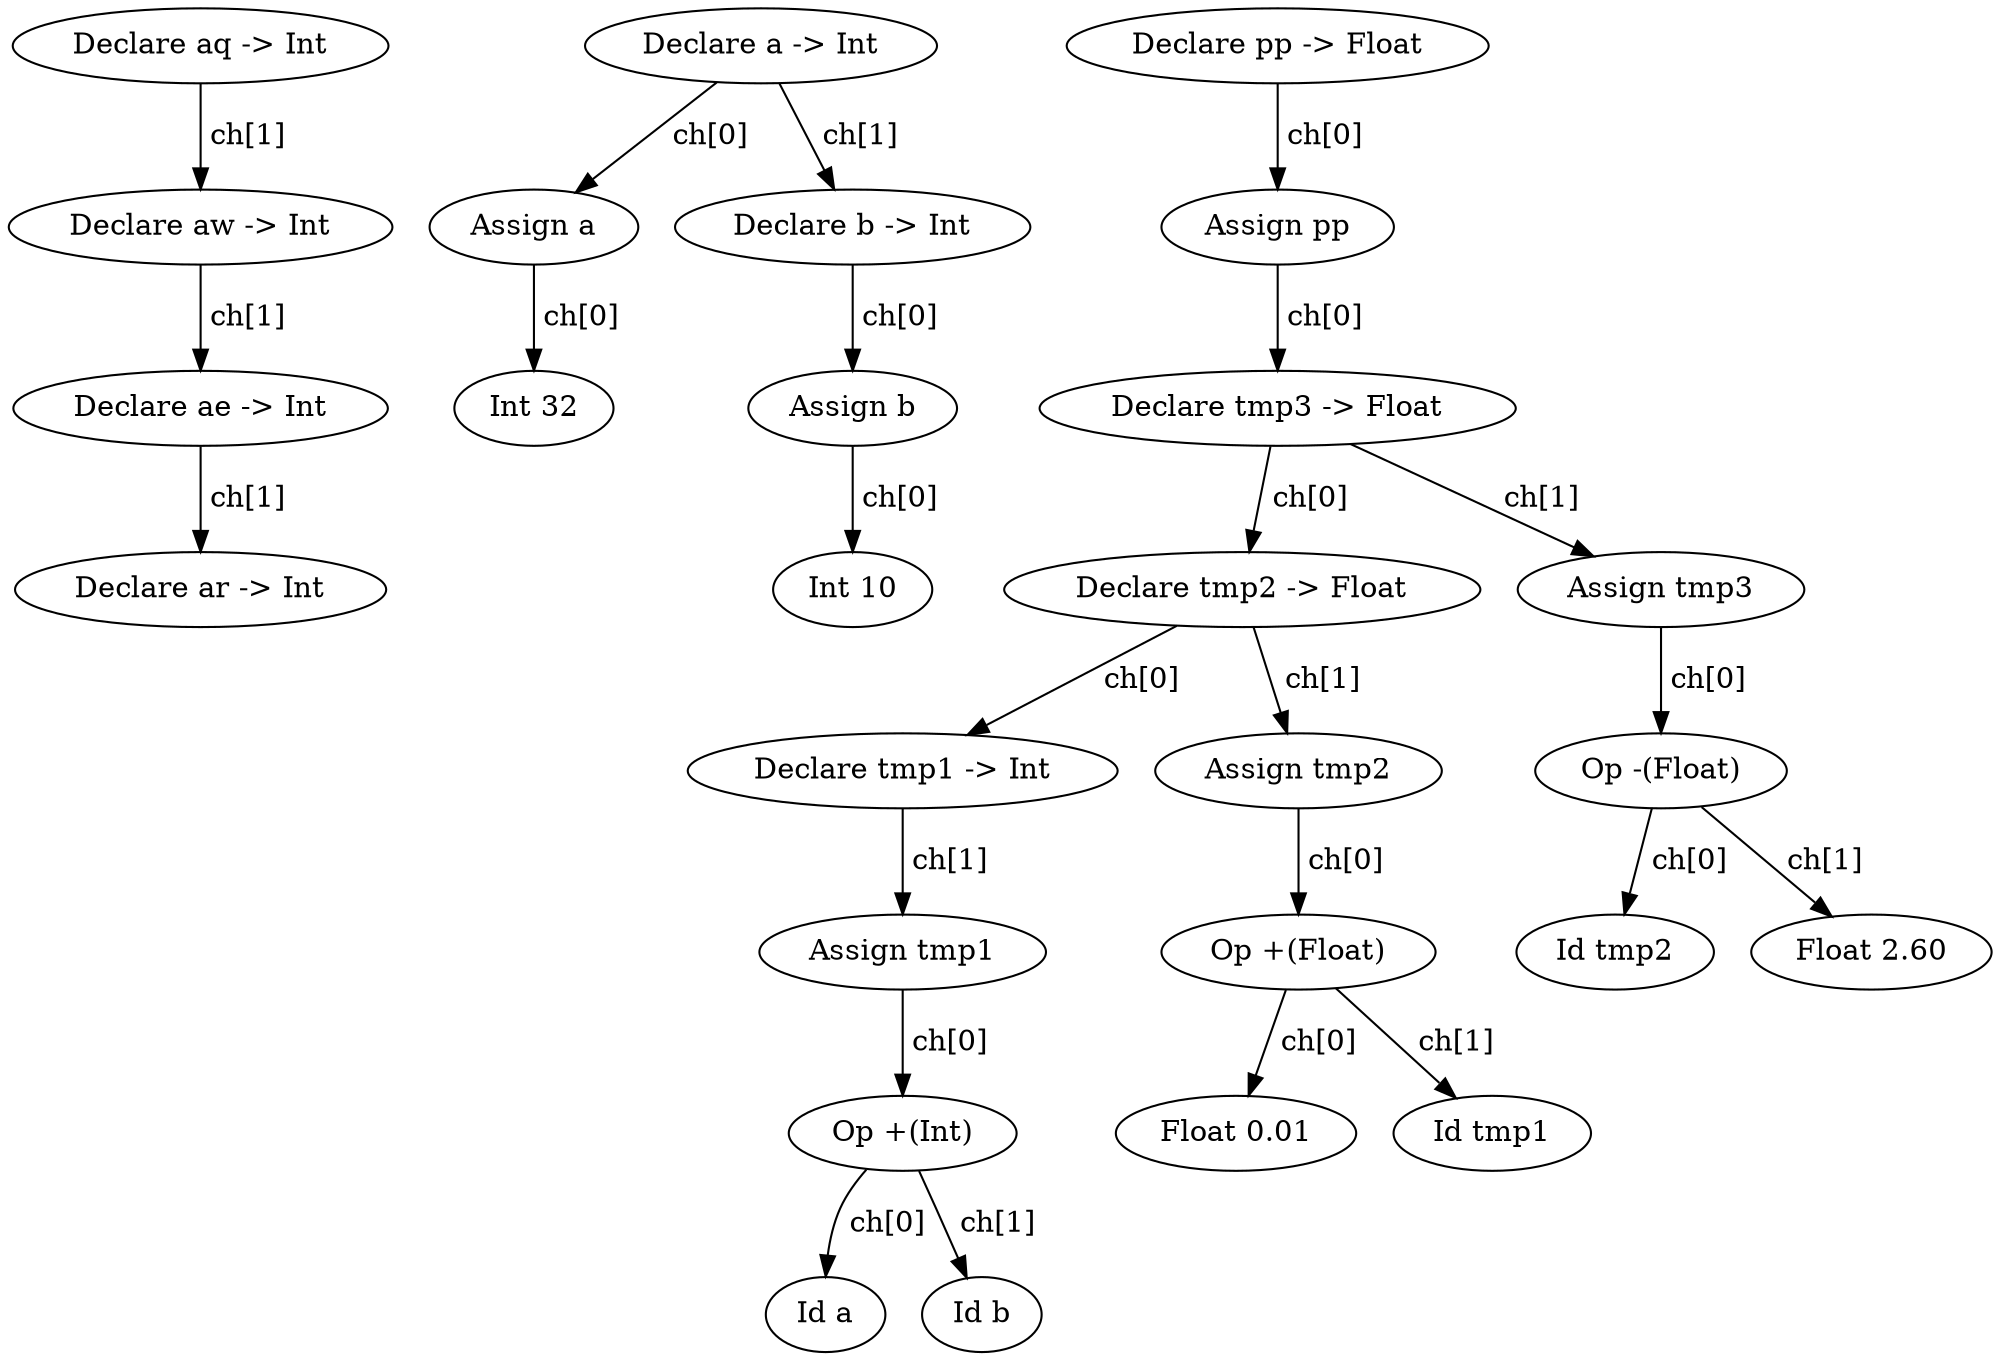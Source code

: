 digraph SyntaxTree {
"0x600002b84050" [ label = "Declare aq -> Int"];
"0x600002b840a0" [ label = "Declare aw -> Int"];
"0x600002b840f0" [ label = "Declare ae -> Int"];
"0x600002b84140" [ label = "Declare ar -> Int"];
"0x600002b840f0" -> "0x600002b84140" [label = " ch[1] "];
"0x600002b840a0" -> "0x600002b840f0" [label = " ch[1] "];
"0x600002b84050" -> "0x600002b840a0" [label = " ch[1] "];
"0x600002b84190" [ label = "Declare a -> Int"];
"0x600002b841e0" [ label = "Assign a"];
"0x600002b84320" [ label = "Int 32"];
"0x600002b841e0" -> "0x600002b84320" [label = " ch[0] "];
"0x600002b84370" [ label = "Declare b -> Int"];
"0x600002b843c0" [ label = "Assign b"];
"0x600002b84550" [ label = "Int 10"];
"0x600002b843c0" -> "0x600002b84550" [label = " ch[0] "];
"0x600002b84370" -> "0x600002b843c0" [label = " ch[0] "];
"0x600002b84190" -> "0x600002b841e0" [label = " ch[0] "];
"0x600002b84190" -> "0x600002b84370" [label = " ch[1] "];
"0x600002b845a0" [ label = "Declare pp -> Float"];
"0x600002b845f0" [ label = "Assign pp"];
"0x600002b84a00" [ label = "Declare tmp3 -> Float"];
"0x600002b84910" [ label = "Declare tmp2 -> Float"];
"0x600002b84870" [ label = "Declare tmp1 -> Int"];
"0x600002b848c0" [ label = "Assign tmp1"];
"0x600002b84730" [ label = "Op +(Int)"];
"0x600002b846e0" [ label = "Id a"];
"0x600002b84780" [ label = "Id b"];
"0x600002b84730" -> "0x600002b846e0" [label = " ch[0] "];
"0x600002b84730" -> "0x600002b84780" [label = " ch[1] "];
"0x600002b848c0" -> "0x600002b84730" [label = " ch[0] "];
"0x600002b84870" -> "0x600002b848c0" [label = " ch[1] "];
"0x600002b84960" [ label = "Assign tmp2"];
"0x600002b84690" [ label = "Op +(Float)"];
"0x600002b84640" [ label = "Float 0.01"];
"0x600002b849b0" [ label = "Id tmp1"];
"0x600002b84690" -> "0x600002b84640" [label = " ch[0] "];
"0x600002b84690" -> "0x600002b849b0" [label = " ch[1] "];
"0x600002b84960" -> "0x600002b84690" [label = " ch[0] "];
"0x600002b84910" -> "0x600002b84870" [label = " ch[0] "];
"0x600002b84910" -> "0x600002b84960" [label = " ch[1] "];
"0x600002b84a50" [ label = "Assign tmp3"];
"0x600002b847d0" [ label = "Op -(Float)"];
"0x600002b84aa0" [ label = "Id tmp2"];
"0x600002b84820" [ label = "Float 2.60"];
"0x600002b847d0" -> "0x600002b84aa0" [label = " ch[0] "];
"0x600002b847d0" -> "0x600002b84820" [label = " ch[1] "];
"0x600002b84a50" -> "0x600002b847d0" [label = " ch[0] "];
"0x600002b84a00" -> "0x600002b84910" [label = " ch[0] "];
"0x600002b84a00" -> "0x600002b84a50" [label = " ch[1] "];
"0x600002b845f0" -> "0x600002b84a00" [label = " ch[0] "];
"0x600002b845a0" -> "0x600002b845f0" [label = " ch[0] "];
}
